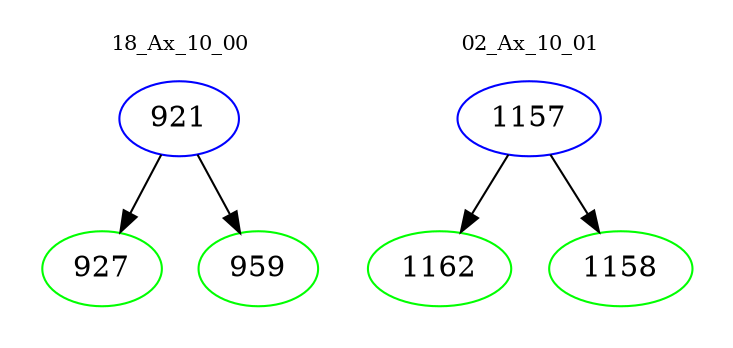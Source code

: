 digraph{
subgraph cluster_0 {
color = white
label = "18_Ax_10_00";
fontsize=10;
T0_921 [label="921", color="blue"]
T0_921 -> T0_927 [color="black"]
T0_927 [label="927", color="green"]
T0_921 -> T0_959 [color="black"]
T0_959 [label="959", color="green"]
}
subgraph cluster_1 {
color = white
label = "02_Ax_10_01";
fontsize=10;
T1_1157 [label="1157", color="blue"]
T1_1157 -> T1_1162 [color="black"]
T1_1162 [label="1162", color="green"]
T1_1157 -> T1_1158 [color="black"]
T1_1158 [label="1158", color="green"]
}
}

